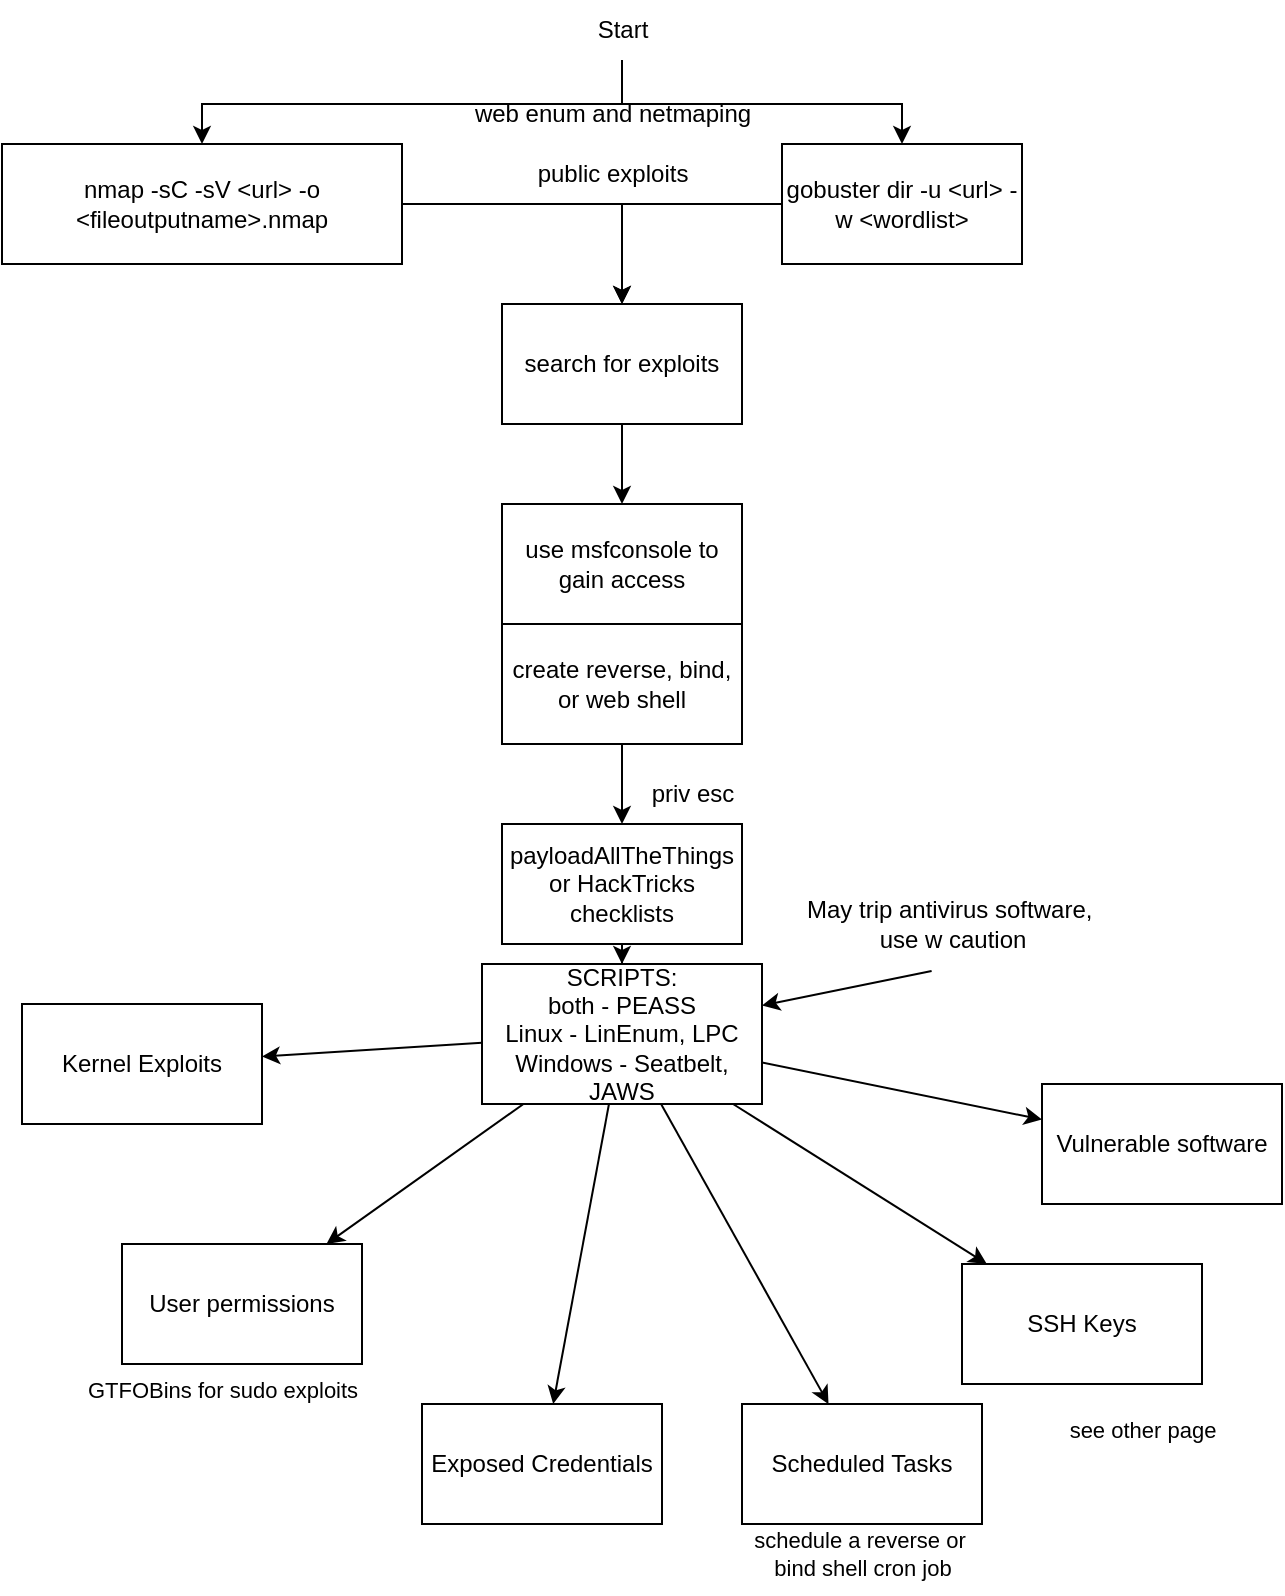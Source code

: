 <mxfile version="26.0.6" pages="3">
  <diagram name="top-level" id="6zRMFslm3MS382w8mU-6">
    <mxGraphModel dx="678" dy="514" grid="1" gridSize="10" guides="1" tooltips="1" connect="1" arrows="1" fold="1" page="1" pageScale="1" pageWidth="850" pageHeight="1100" math="0" shadow="0">
      <root>
        <mxCell id="0" />
        <mxCell id="1" parent="0" />
        <mxCell id="qYF8Y5QEOH_T36nfmvHO-3" value="" style="edgeStyle=orthogonalEdgeStyle;rounded=0;orthogonalLoop=1;jettySize=auto;html=1;" edge="1" parent="1" source="qYF8Y5QEOH_T36nfmvHO-1" target="qYF8Y5QEOH_T36nfmvHO-2">
          <mxGeometry relative="1" as="geometry">
            <Array as="points">
              <mxPoint x="380" y="160" />
              <mxPoint x="170" y="160" />
            </Array>
          </mxGeometry>
        </mxCell>
        <mxCell id="qYF8Y5QEOH_T36nfmvHO-4" style="edgeStyle=orthogonalEdgeStyle;rounded=0;orthogonalLoop=1;jettySize=auto;html=1;entryX=0.5;entryY=0;entryDx=0;entryDy=0;" edge="1" parent="1" source="qYF8Y5QEOH_T36nfmvHO-1" target="qYF8Y5QEOH_T36nfmvHO-5">
          <mxGeometry relative="1" as="geometry">
            <mxPoint x="510" y="160" as="targetPoint" />
            <Array as="points">
              <mxPoint x="380" y="160" />
              <mxPoint x="520" y="160" />
            </Array>
          </mxGeometry>
        </mxCell>
        <mxCell id="qYF8Y5QEOH_T36nfmvHO-1" value="Start" style="text;html=1;align=center;verticalAlign=middle;resizable=0;points=[];autosize=1;strokeColor=none;fillColor=none;" vertex="1" parent="1">
          <mxGeometry x="355" y="108" width="50" height="30" as="geometry" />
        </mxCell>
        <mxCell id="qYF8Y5QEOH_T36nfmvHO-7" value="" style="edgeStyle=orthogonalEdgeStyle;rounded=0;orthogonalLoop=1;jettySize=auto;html=1;" edge="1" parent="1" source="qYF8Y5QEOH_T36nfmvHO-2" target="qYF8Y5QEOH_T36nfmvHO-6">
          <mxGeometry relative="1" as="geometry" />
        </mxCell>
        <mxCell id="qYF8Y5QEOH_T36nfmvHO-2" value="&lt;div&gt;nmap -sC -sV &amp;lt;url&amp;gt; -o &amp;lt;fileoutputname&amp;gt;.nmap&lt;/div&gt;" style="whiteSpace=wrap;html=1;" vertex="1" parent="1">
          <mxGeometry x="70" y="180" width="200" height="60" as="geometry" />
        </mxCell>
        <mxCell id="qYF8Y5QEOH_T36nfmvHO-8" style="edgeStyle=orthogonalEdgeStyle;rounded=0;orthogonalLoop=1;jettySize=auto;html=1;" edge="1" parent="1" source="qYF8Y5QEOH_T36nfmvHO-5" target="qYF8Y5QEOH_T36nfmvHO-6">
          <mxGeometry relative="1" as="geometry" />
        </mxCell>
        <mxCell id="qYF8Y5QEOH_T36nfmvHO-5" value="gobuster dir -u &amp;lt;url&amp;gt; -w &amp;lt;wordlist&amp;gt;" style="whiteSpace=wrap;html=1;" vertex="1" parent="1">
          <mxGeometry x="460" y="180" width="120" height="60" as="geometry" />
        </mxCell>
        <mxCell id="qYF8Y5QEOH_T36nfmvHO-10" value="" style="edgeStyle=orthogonalEdgeStyle;rounded=0;orthogonalLoop=1;jettySize=auto;html=1;" edge="1" parent="1" source="qYF8Y5QEOH_T36nfmvHO-6" target="qYF8Y5QEOH_T36nfmvHO-9">
          <mxGeometry relative="1" as="geometry" />
        </mxCell>
        <mxCell id="qYF8Y5QEOH_T36nfmvHO-6" value="search for exploits" style="whiteSpace=wrap;html=1;" vertex="1" parent="1">
          <mxGeometry x="320" y="260" width="120" height="60" as="geometry" />
        </mxCell>
        <mxCell id="qYF8Y5QEOH_T36nfmvHO-12" value="" style="edgeStyle=orthogonalEdgeStyle;rounded=0;orthogonalLoop=1;jettySize=auto;html=1;" edge="1" parent="1" source="qYF8Y5QEOH_T36nfmvHO-9" target="qYF8Y5QEOH_T36nfmvHO-11">
          <mxGeometry relative="1" as="geometry" />
        </mxCell>
        <mxCell id="qYF8Y5QEOH_T36nfmvHO-9" value="use msfconsole to gain access" style="whiteSpace=wrap;html=1;" vertex="1" parent="1">
          <mxGeometry x="320" y="360" width="120" height="60" as="geometry" />
        </mxCell>
        <mxCell id="qYF8Y5QEOH_T36nfmvHO-18" value="" style="edgeStyle=orthogonalEdgeStyle;rounded=0;orthogonalLoop=1;jettySize=auto;html=1;" edge="1" parent="1" source="qYF8Y5QEOH_T36nfmvHO-11" target="qYF8Y5QEOH_T36nfmvHO-17">
          <mxGeometry relative="1" as="geometry" />
        </mxCell>
        <mxCell id="qYF8Y5QEOH_T36nfmvHO-11" value="create reverse, bind, or web shell" style="whiteSpace=wrap;html=1;" vertex="1" parent="1">
          <mxGeometry x="320" y="420" width="120" height="60" as="geometry" />
        </mxCell>
        <mxCell id="qYF8Y5QEOH_T36nfmvHO-13" value="priv esc" style="text;html=1;align=center;verticalAlign=middle;resizable=0;points=[];autosize=1;strokeColor=none;fillColor=none;" vertex="1" parent="1">
          <mxGeometry x="380" y="490" width="70" height="30" as="geometry" />
        </mxCell>
        <mxCell id="qYF8Y5QEOH_T36nfmvHO-14" value="public exploits" style="text;html=1;align=center;verticalAlign=middle;resizable=0;points=[];autosize=1;strokeColor=none;fillColor=none;" vertex="1" parent="1">
          <mxGeometry x="325" y="180" width="100" height="30" as="geometry" />
        </mxCell>
        <mxCell id="qYF8Y5QEOH_T36nfmvHO-16" value="web enum and netmaping" style="text;html=1;align=center;verticalAlign=middle;resizable=0;points=[];autosize=1;strokeColor=none;fillColor=none;" vertex="1" parent="1">
          <mxGeometry x="290" y="150" width="170" height="30" as="geometry" />
        </mxCell>
        <mxCell id="qYF8Y5QEOH_T36nfmvHO-20" value="" style="edgeStyle=orthogonalEdgeStyle;rounded=0;orthogonalLoop=1;jettySize=auto;html=1;" edge="1" parent="1" source="qYF8Y5QEOH_T36nfmvHO-17" target="qYF8Y5QEOH_T36nfmvHO-19">
          <mxGeometry relative="1" as="geometry" />
        </mxCell>
        <mxCell id="qYF8Y5QEOH_T36nfmvHO-17" value="payloadAllTheThings or HackTricks checklists" style="whiteSpace=wrap;html=1;" vertex="1" parent="1">
          <mxGeometry x="320" y="520" width="120" height="60" as="geometry" />
        </mxCell>
        <mxCell id="qYF8Y5QEOH_T36nfmvHO-26" value="" style="edgeStyle=none;shape=connector;rounded=0;orthogonalLoop=1;jettySize=auto;html=1;strokeColor=default;align=center;verticalAlign=middle;fontFamily=Helvetica;fontSize=11;fontColor=default;labelBackgroundColor=default;endArrow=classic;" edge="1" parent="1" source="qYF8Y5QEOH_T36nfmvHO-19" target="qYF8Y5QEOH_T36nfmvHO-25">
          <mxGeometry relative="1" as="geometry" />
        </mxCell>
        <mxCell id="qYF8Y5QEOH_T36nfmvHO-29" value="" style="edgeStyle=none;shape=connector;rounded=0;orthogonalLoop=1;jettySize=auto;html=1;strokeColor=default;align=center;verticalAlign=middle;fontFamily=Helvetica;fontSize=11;fontColor=default;labelBackgroundColor=default;endArrow=classic;" edge="1" parent="1" source="qYF8Y5QEOH_T36nfmvHO-19" target="qYF8Y5QEOH_T36nfmvHO-28">
          <mxGeometry relative="1" as="geometry" />
        </mxCell>
        <mxCell id="qYF8Y5QEOH_T36nfmvHO-32" value="" style="edgeStyle=none;shape=connector;rounded=0;orthogonalLoop=1;jettySize=auto;html=1;strokeColor=default;align=center;verticalAlign=middle;fontFamily=Helvetica;fontSize=11;fontColor=default;labelBackgroundColor=default;endArrow=classic;" edge="1" parent="1" source="qYF8Y5QEOH_T36nfmvHO-19" target="qYF8Y5QEOH_T36nfmvHO-31">
          <mxGeometry relative="1" as="geometry" />
        </mxCell>
        <mxCell id="qYF8Y5QEOH_T36nfmvHO-34" value="" style="edgeStyle=none;shape=connector;rounded=0;orthogonalLoop=1;jettySize=auto;html=1;strokeColor=default;align=center;verticalAlign=middle;fontFamily=Helvetica;fontSize=11;fontColor=default;labelBackgroundColor=default;endArrow=classic;" edge="1" parent="1" source="qYF8Y5QEOH_T36nfmvHO-19" target="qYF8Y5QEOH_T36nfmvHO-33">
          <mxGeometry relative="1" as="geometry" />
        </mxCell>
        <mxCell id="qYF8Y5QEOH_T36nfmvHO-36" value="" style="edgeStyle=none;shape=connector;rounded=0;orthogonalLoop=1;jettySize=auto;html=1;strokeColor=default;align=center;verticalAlign=middle;fontFamily=Helvetica;fontSize=11;fontColor=default;labelBackgroundColor=default;endArrow=classic;" edge="1" parent="1" source="qYF8Y5QEOH_T36nfmvHO-19" target="qYF8Y5QEOH_T36nfmvHO-35">
          <mxGeometry relative="1" as="geometry" />
        </mxCell>
        <mxCell id="qYF8Y5QEOH_T36nfmvHO-38" value="" style="edgeStyle=none;shape=connector;rounded=0;orthogonalLoop=1;jettySize=auto;html=1;strokeColor=default;align=center;verticalAlign=middle;fontFamily=Helvetica;fontSize=11;fontColor=default;labelBackgroundColor=default;endArrow=classic;" edge="1" parent="1" source="qYF8Y5QEOH_T36nfmvHO-19" target="qYF8Y5QEOH_T36nfmvHO-37">
          <mxGeometry relative="1" as="geometry" />
        </mxCell>
        <mxCell id="qYF8Y5QEOH_T36nfmvHO-19" value="&lt;div&gt;SCRIPTS:&lt;/div&gt;&lt;div&gt;both - PEASS&lt;br&gt;&lt;/div&gt;&lt;div&gt;Linux - LinEnum, LPC&lt;/div&gt;&lt;div&gt;Windows - Seatbelt, JAWS&lt;br&gt;&lt;/div&gt;" style="whiteSpace=wrap;html=1;" vertex="1" parent="1">
          <mxGeometry x="310" y="590" width="140" height="70" as="geometry" />
        </mxCell>
        <mxCell id="qYF8Y5QEOH_T36nfmvHO-23" style="rounded=0;orthogonalLoop=1;jettySize=auto;html=1;exitX=0.44;exitY=1.087;exitDx=0;exitDy=0;exitPerimeter=0;" edge="1" parent="1" source="qYF8Y5QEOH_T36nfmvHO-21" target="qYF8Y5QEOH_T36nfmvHO-19">
          <mxGeometry relative="1" as="geometry">
            <mxPoint x="550" y="640" as="targetPoint" />
          </mxGeometry>
        </mxCell>
        <mxCell id="qYF8Y5QEOH_T36nfmvHO-21" value="&lt;div&gt;May trip antivirus software,&amp;nbsp;&lt;/div&gt;&lt;div&gt;use w caution&lt;/div&gt;" style="text;html=1;align=center;verticalAlign=middle;resizable=0;points=[];autosize=1;strokeColor=none;fillColor=none;" vertex="1" parent="1">
          <mxGeometry x="460" y="550" width="170" height="40" as="geometry" />
        </mxCell>
        <mxCell id="qYF8Y5QEOH_T36nfmvHO-25" value="Kernel Exploits" style="whiteSpace=wrap;html=1;" vertex="1" parent="1">
          <mxGeometry x="80" y="610" width="120" height="60" as="geometry" />
        </mxCell>
        <mxCell id="qYF8Y5QEOH_T36nfmvHO-28" value="Vulnerable software" style="whiteSpace=wrap;html=1;" vertex="1" parent="1">
          <mxGeometry x="590" y="650" width="120" height="60" as="geometry" />
        </mxCell>
        <mxCell id="qYF8Y5QEOH_T36nfmvHO-31" value="User permissions" style="whiteSpace=wrap;html=1;" vertex="1" parent="1">
          <mxGeometry x="130" y="730" width="120" height="60" as="geometry" />
        </mxCell>
        <mxCell id="qYF8Y5QEOH_T36nfmvHO-33" value="Scheduled Tasks" style="whiteSpace=wrap;html=1;" vertex="1" parent="1">
          <mxGeometry x="440" y="810" width="120" height="60" as="geometry" />
        </mxCell>
        <mxCell id="qYF8Y5QEOH_T36nfmvHO-35" value="Exposed Credentials" style="whiteSpace=wrap;html=1;" vertex="1" parent="1">
          <mxGeometry x="280" y="810" width="120" height="60" as="geometry" />
        </mxCell>
        <mxCell id="qYF8Y5QEOH_T36nfmvHO-37" value="SSH Keys" style="whiteSpace=wrap;html=1;" vertex="1" parent="1">
          <mxGeometry x="550" y="740" width="120" height="60" as="geometry" />
        </mxCell>
        <mxCell id="qYF8Y5QEOH_T36nfmvHO-39" value="GTFOBins for sudo exploits" style="text;html=1;align=center;verticalAlign=middle;resizable=0;points=[];autosize=1;strokeColor=none;fillColor=none;fontFamily=Helvetica;fontSize=11;fontColor=default;labelBackgroundColor=default;" vertex="1" parent="1">
          <mxGeometry x="100" y="788" width="160" height="30" as="geometry" />
        </mxCell>
        <mxCell id="qYF8Y5QEOH_T36nfmvHO-40" value="&lt;div&gt;schedule a reverse or&amp;nbsp;&lt;/div&gt;&lt;div&gt;bind shell cron job&lt;/div&gt;" style="text;html=1;align=center;verticalAlign=middle;resizable=0;points=[];autosize=1;strokeColor=none;fillColor=none;fontFamily=Helvetica;fontSize=11;fontColor=default;labelBackgroundColor=default;" vertex="1" parent="1">
          <mxGeometry x="435" y="865" width="130" height="40" as="geometry" />
        </mxCell>
        <mxCell id="qYF8Y5QEOH_T36nfmvHO-43" value="see other page" style="text;html=1;align=center;verticalAlign=middle;resizable=0;points=[];autosize=1;strokeColor=none;fillColor=none;fontFamily=Helvetica;fontSize=11;fontColor=default;labelBackgroundColor=default;" vertex="1" parent="1">
          <mxGeometry x="590" y="808" width="100" height="30" as="geometry" />
        </mxCell>
      </root>
    </mxGraphModel>
  </diagram>
  <diagram id="6yVuhUuUcJNiMhmAYN3s" name="ssh-keys">
    <mxGraphModel dx="576" dy="773" grid="1" gridSize="10" guides="1" tooltips="1" connect="1" arrows="1" fold="1" page="1" pageScale="1" pageWidth="850" pageHeight="1100" math="0" shadow="0">
      <root>
        <mxCell id="0" />
        <mxCell id="1" parent="0" />
        <mxCell id="JORcxrLelcB6o8R9yLEZ-1" value="&lt;div&gt;method 1&lt;/div&gt;" style="text;html=1;align=center;verticalAlign=middle;resizable=0;points=[];autosize=1;strokeColor=none;fillColor=none;fontFamily=Helvetica;fontSize=11;fontColor=default;labelBackgroundColor=default;" vertex="1" parent="1">
          <mxGeometry x="235" y="48" width="70" height="30" as="geometry" />
        </mxCell>
        <mxCell id="JORcxrLelcB6o8R9yLEZ-2" value="&lt;div&gt;Find RSA key for desired user&lt;/div&gt;&lt;div&gt;save to file - example name id_rsa&lt;/div&gt;&lt;div&gt;chmod 600 id_rsa (otherwise wont work)&lt;/div&gt;&lt;div&gt;ssh root@&amp;lt;url&amp;gt; -i id_rsa &lt;br&gt;&lt;/div&gt;" style="text;html=1;align=center;verticalAlign=middle;resizable=0;points=[];autosize=1;strokeColor=none;fillColor=none;fontFamily=Helvetica;fontSize=11;fontColor=default;labelBackgroundColor=default;" vertex="1" parent="1">
          <mxGeometry x="125" y="68" width="230" height="70" as="geometry" />
        </mxCell>
        <mxCell id="JORcxrLelcB6o8R9yLEZ-3" value="&lt;div&gt;Method 2&lt;/div&gt;&lt;div&gt;&lt;br&gt;&lt;/div&gt;&lt;div&gt;if write access to a .ssh dir&lt;/div&gt;&lt;div&gt;&lt;br&gt;&lt;/div&gt;&lt;div&gt;generate new key: ssh-keygen -f key&lt;/div&gt;&lt;div&gt;generates 2 files: key and key.pub&lt;br&gt;&lt;/div&gt;&lt;div&gt;&lt;br&gt;&lt;/div&gt;&lt;div&gt;copy key.pub to remote .ssh dir (ex. /root/.ssh/authorized_keys)&lt;/div&gt;&lt;div&gt;add key to attacking machine id-rsa&lt;/div&gt;&lt;div&gt;continue w method 1&lt;br&gt;&lt;/div&gt;" style="text;html=1;align=center;verticalAlign=middle;resizable=0;points=[];autosize=1;strokeColor=none;fillColor=none;fontFamily=Helvetica;fontSize=11;fontColor=default;labelBackgroundColor=default;" vertex="1" parent="1">
          <mxGeometry x="105" y="108" width="330" height="150" as="geometry" />
        </mxCell>
      </root>
    </mxGraphModel>
  </diagram>
  <diagram id="Q-pzmXZHGLJAlu9lNc1A" name="vulnerable-software">
    <mxGraphModel dx="576" dy="437" grid="1" gridSize="10" guides="1" tooltips="1" connect="1" arrows="1" fold="1" page="1" pageScale="1" pageWidth="850" pageHeight="1100" math="0" shadow="0">
      <root>
        <mxCell id="0" />
        <mxCell id="1" parent="0" />
      </root>
    </mxGraphModel>
  </diagram>
</mxfile>
